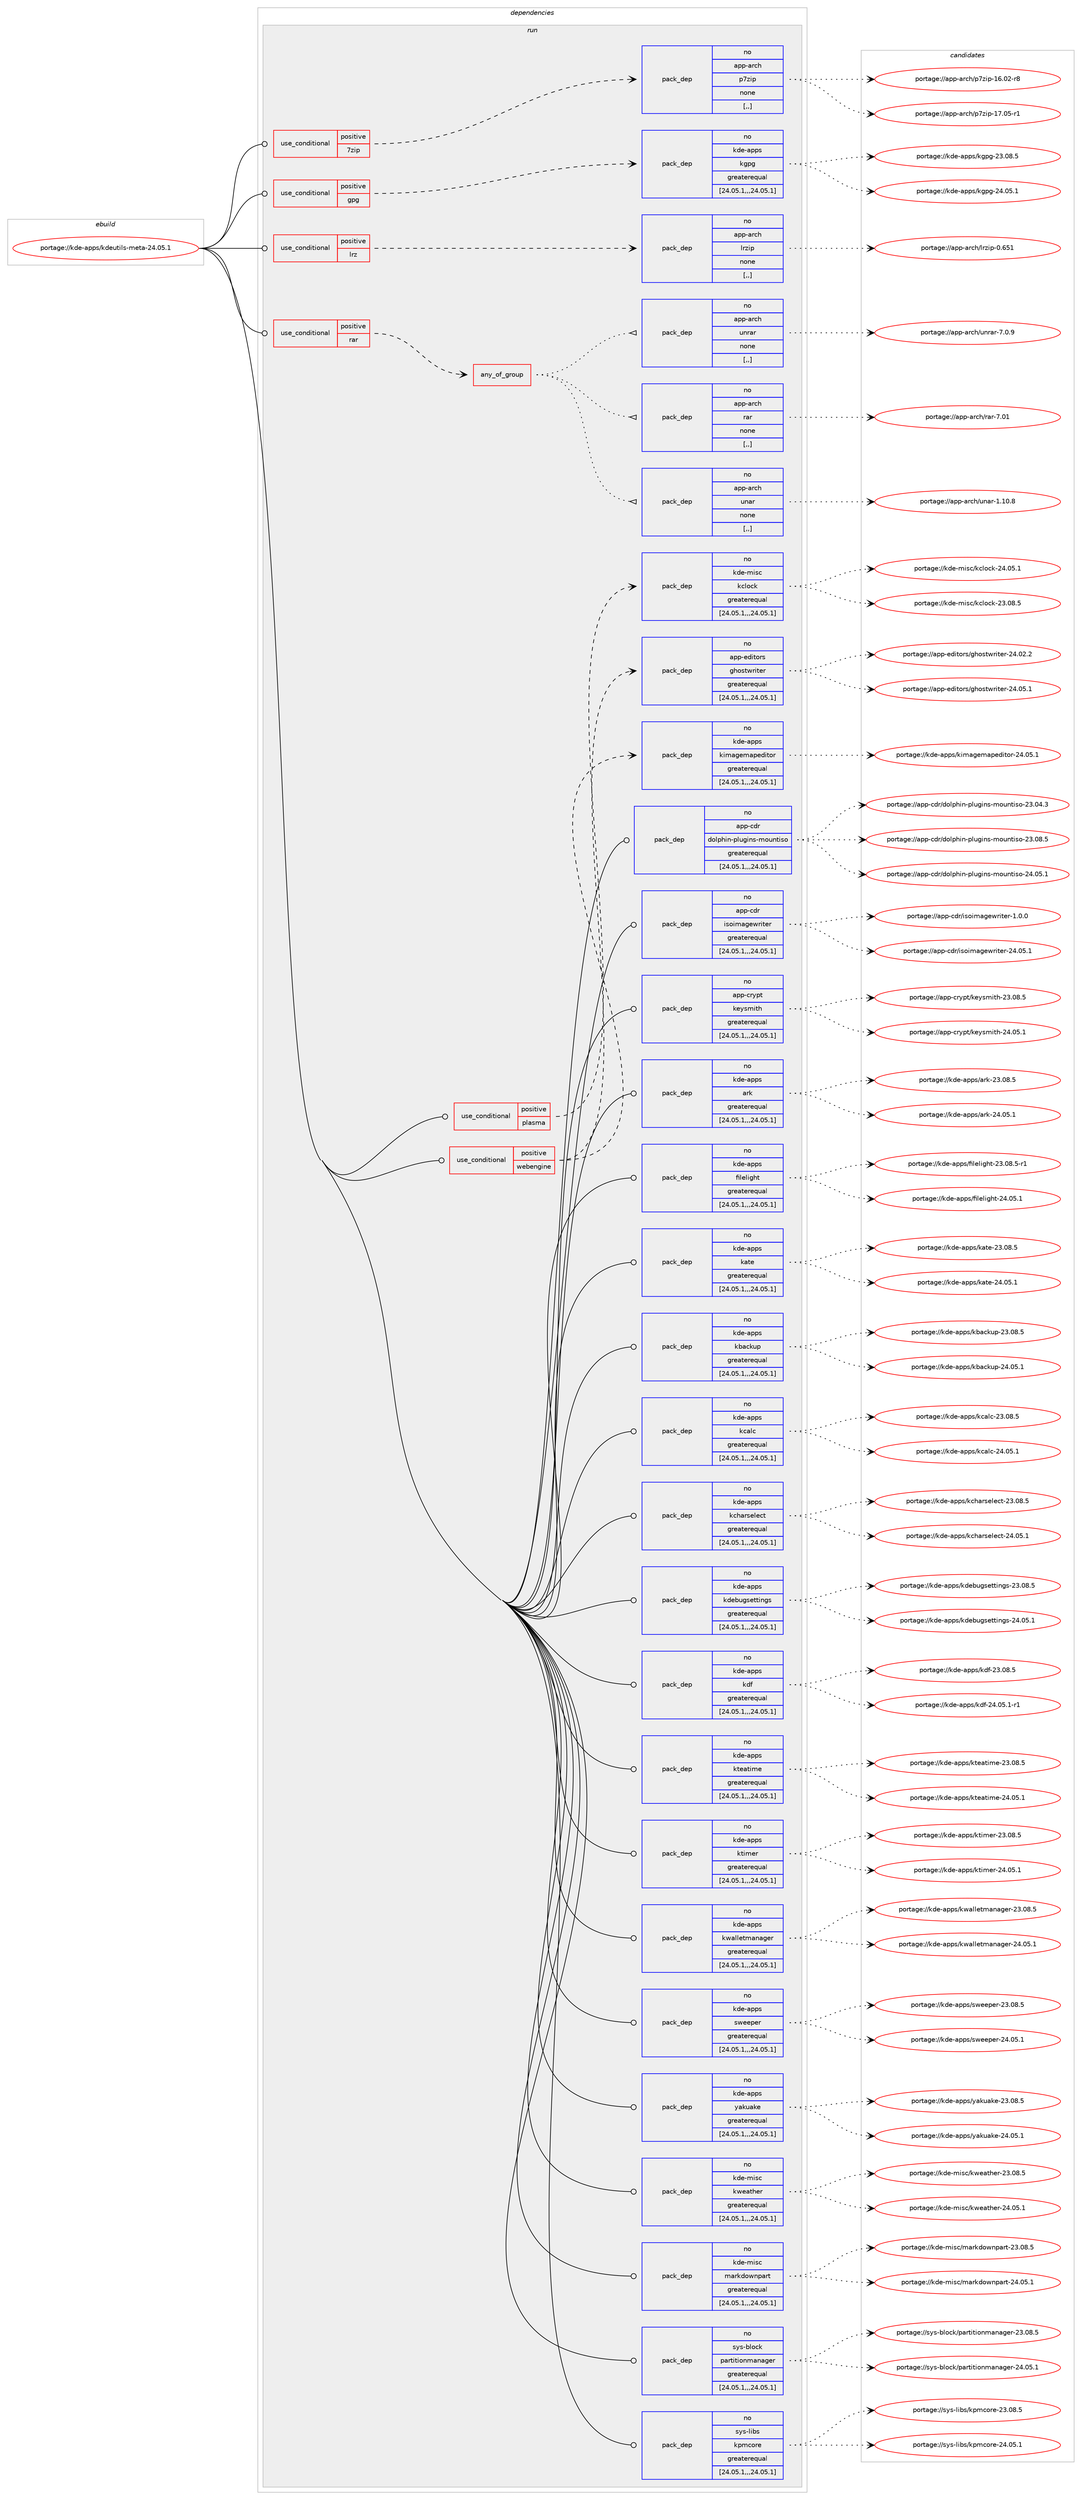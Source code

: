 digraph prolog {

# *************
# Graph options
# *************

newrank=true;
concentrate=true;
compound=true;
graph [rankdir=LR,fontname=Helvetica,fontsize=10,ranksep=1.5];#, ranksep=2.5, nodesep=0.2];
edge  [arrowhead=vee];
node  [fontname=Helvetica,fontsize=10];

# **********
# The ebuild
# **********

subgraph cluster_leftcol {
color=gray;
label=<<i>ebuild</i>>;
id [label="portage://kde-apps/kdeutils-meta-24.05.1", color=red, width=4, href="../kde-apps/kdeutils-meta-24.05.1.svg"];
}

# ****************
# The dependencies
# ****************

subgraph cluster_midcol {
color=gray;
label=<<i>dependencies</i>>;
subgraph cluster_compile {
fillcolor="#eeeeee";
style=filled;
label=<<i>compile</i>>;
}
subgraph cluster_compileandrun {
fillcolor="#eeeeee";
style=filled;
label=<<i>compile and run</i>>;
}
subgraph cluster_run {
fillcolor="#eeeeee";
style=filled;
label=<<i>run</i>>;
subgraph cond65675 {
dependency247523 [label=<<TABLE BORDER="0" CELLBORDER="1" CELLSPACING="0" CELLPADDING="4"><TR><TD ROWSPAN="3" CELLPADDING="10">use_conditional</TD></TR><TR><TD>positive</TD></TR><TR><TD>7zip</TD></TR></TABLE>>, shape=none, color=red];
subgraph pack180098 {
dependency247524 [label=<<TABLE BORDER="0" CELLBORDER="1" CELLSPACING="0" CELLPADDING="4" WIDTH="220"><TR><TD ROWSPAN="6" CELLPADDING="30">pack_dep</TD></TR><TR><TD WIDTH="110">no</TD></TR><TR><TD>app-arch</TD></TR><TR><TD>p7zip</TD></TR><TR><TD>none</TD></TR><TR><TD>[,,]</TD></TR></TABLE>>, shape=none, color=blue];
}
dependency247523:e -> dependency247524:w [weight=20,style="dashed",arrowhead="vee"];
}
id:e -> dependency247523:w [weight=20,style="solid",arrowhead="odot"];
subgraph cond65676 {
dependency247525 [label=<<TABLE BORDER="0" CELLBORDER="1" CELLSPACING="0" CELLPADDING="4"><TR><TD ROWSPAN="3" CELLPADDING="10">use_conditional</TD></TR><TR><TD>positive</TD></TR><TR><TD>gpg</TD></TR></TABLE>>, shape=none, color=red];
subgraph pack180099 {
dependency247526 [label=<<TABLE BORDER="0" CELLBORDER="1" CELLSPACING="0" CELLPADDING="4" WIDTH="220"><TR><TD ROWSPAN="6" CELLPADDING="30">pack_dep</TD></TR><TR><TD WIDTH="110">no</TD></TR><TR><TD>kde-apps</TD></TR><TR><TD>kgpg</TD></TR><TR><TD>greaterequal</TD></TR><TR><TD>[24.05.1,,,24.05.1]</TD></TR></TABLE>>, shape=none, color=blue];
}
dependency247525:e -> dependency247526:w [weight=20,style="dashed",arrowhead="vee"];
}
id:e -> dependency247525:w [weight=20,style="solid",arrowhead="odot"];
subgraph cond65677 {
dependency247527 [label=<<TABLE BORDER="0" CELLBORDER="1" CELLSPACING="0" CELLPADDING="4"><TR><TD ROWSPAN="3" CELLPADDING="10">use_conditional</TD></TR><TR><TD>positive</TD></TR><TR><TD>lrz</TD></TR></TABLE>>, shape=none, color=red];
subgraph pack180100 {
dependency247528 [label=<<TABLE BORDER="0" CELLBORDER="1" CELLSPACING="0" CELLPADDING="4" WIDTH="220"><TR><TD ROWSPAN="6" CELLPADDING="30">pack_dep</TD></TR><TR><TD WIDTH="110">no</TD></TR><TR><TD>app-arch</TD></TR><TR><TD>lrzip</TD></TR><TR><TD>none</TD></TR><TR><TD>[,,]</TD></TR></TABLE>>, shape=none, color=blue];
}
dependency247527:e -> dependency247528:w [weight=20,style="dashed",arrowhead="vee"];
}
id:e -> dependency247527:w [weight=20,style="solid",arrowhead="odot"];
subgraph cond65678 {
dependency247529 [label=<<TABLE BORDER="0" CELLBORDER="1" CELLSPACING="0" CELLPADDING="4"><TR><TD ROWSPAN="3" CELLPADDING="10">use_conditional</TD></TR><TR><TD>positive</TD></TR><TR><TD>plasma</TD></TR></TABLE>>, shape=none, color=red];
subgraph pack180101 {
dependency247530 [label=<<TABLE BORDER="0" CELLBORDER="1" CELLSPACING="0" CELLPADDING="4" WIDTH="220"><TR><TD ROWSPAN="6" CELLPADDING="30">pack_dep</TD></TR><TR><TD WIDTH="110">no</TD></TR><TR><TD>kde-misc</TD></TR><TR><TD>kclock</TD></TR><TR><TD>greaterequal</TD></TR><TR><TD>[24.05.1,,,24.05.1]</TD></TR></TABLE>>, shape=none, color=blue];
}
dependency247529:e -> dependency247530:w [weight=20,style="dashed",arrowhead="vee"];
}
id:e -> dependency247529:w [weight=20,style="solid",arrowhead="odot"];
subgraph cond65679 {
dependency247531 [label=<<TABLE BORDER="0" CELLBORDER="1" CELLSPACING="0" CELLPADDING="4"><TR><TD ROWSPAN="3" CELLPADDING="10">use_conditional</TD></TR><TR><TD>positive</TD></TR><TR><TD>rar</TD></TR></TABLE>>, shape=none, color=red];
subgraph any1598 {
dependency247532 [label=<<TABLE BORDER="0" CELLBORDER="1" CELLSPACING="0" CELLPADDING="4"><TR><TD CELLPADDING="10">any_of_group</TD></TR></TABLE>>, shape=none, color=red];subgraph pack180102 {
dependency247533 [label=<<TABLE BORDER="0" CELLBORDER="1" CELLSPACING="0" CELLPADDING="4" WIDTH="220"><TR><TD ROWSPAN="6" CELLPADDING="30">pack_dep</TD></TR><TR><TD WIDTH="110">no</TD></TR><TR><TD>app-arch</TD></TR><TR><TD>rar</TD></TR><TR><TD>none</TD></TR><TR><TD>[,,]</TD></TR></TABLE>>, shape=none, color=blue];
}
dependency247532:e -> dependency247533:w [weight=20,style="dotted",arrowhead="oinv"];
subgraph pack180103 {
dependency247534 [label=<<TABLE BORDER="0" CELLBORDER="1" CELLSPACING="0" CELLPADDING="4" WIDTH="220"><TR><TD ROWSPAN="6" CELLPADDING="30">pack_dep</TD></TR><TR><TD WIDTH="110">no</TD></TR><TR><TD>app-arch</TD></TR><TR><TD>unrar</TD></TR><TR><TD>none</TD></TR><TR><TD>[,,]</TD></TR></TABLE>>, shape=none, color=blue];
}
dependency247532:e -> dependency247534:w [weight=20,style="dotted",arrowhead="oinv"];
subgraph pack180104 {
dependency247535 [label=<<TABLE BORDER="0" CELLBORDER="1" CELLSPACING="0" CELLPADDING="4" WIDTH="220"><TR><TD ROWSPAN="6" CELLPADDING="30">pack_dep</TD></TR><TR><TD WIDTH="110">no</TD></TR><TR><TD>app-arch</TD></TR><TR><TD>unar</TD></TR><TR><TD>none</TD></TR><TR><TD>[,,]</TD></TR></TABLE>>, shape=none, color=blue];
}
dependency247532:e -> dependency247535:w [weight=20,style="dotted",arrowhead="oinv"];
}
dependency247531:e -> dependency247532:w [weight=20,style="dashed",arrowhead="vee"];
}
id:e -> dependency247531:w [weight=20,style="solid",arrowhead="odot"];
subgraph cond65680 {
dependency247536 [label=<<TABLE BORDER="0" CELLBORDER="1" CELLSPACING="0" CELLPADDING="4"><TR><TD ROWSPAN="3" CELLPADDING="10">use_conditional</TD></TR><TR><TD>positive</TD></TR><TR><TD>webengine</TD></TR></TABLE>>, shape=none, color=red];
subgraph pack180105 {
dependency247537 [label=<<TABLE BORDER="0" CELLBORDER="1" CELLSPACING="0" CELLPADDING="4" WIDTH="220"><TR><TD ROWSPAN="6" CELLPADDING="30">pack_dep</TD></TR><TR><TD WIDTH="110">no</TD></TR><TR><TD>app-editors</TD></TR><TR><TD>ghostwriter</TD></TR><TR><TD>greaterequal</TD></TR><TR><TD>[24.05.1,,,24.05.1]</TD></TR></TABLE>>, shape=none, color=blue];
}
dependency247536:e -> dependency247537:w [weight=20,style="dashed",arrowhead="vee"];
subgraph pack180106 {
dependency247538 [label=<<TABLE BORDER="0" CELLBORDER="1" CELLSPACING="0" CELLPADDING="4" WIDTH="220"><TR><TD ROWSPAN="6" CELLPADDING="30">pack_dep</TD></TR><TR><TD WIDTH="110">no</TD></TR><TR><TD>kde-apps</TD></TR><TR><TD>kimagemapeditor</TD></TR><TR><TD>greaterequal</TD></TR><TR><TD>[24.05.1,,,24.05.1]</TD></TR></TABLE>>, shape=none, color=blue];
}
dependency247536:e -> dependency247538:w [weight=20,style="dashed",arrowhead="vee"];
}
id:e -> dependency247536:w [weight=20,style="solid",arrowhead="odot"];
subgraph pack180107 {
dependency247539 [label=<<TABLE BORDER="0" CELLBORDER="1" CELLSPACING="0" CELLPADDING="4" WIDTH="220"><TR><TD ROWSPAN="6" CELLPADDING="30">pack_dep</TD></TR><TR><TD WIDTH="110">no</TD></TR><TR><TD>app-cdr</TD></TR><TR><TD>dolphin-plugins-mountiso</TD></TR><TR><TD>greaterequal</TD></TR><TR><TD>[24.05.1,,,24.05.1]</TD></TR></TABLE>>, shape=none, color=blue];
}
id:e -> dependency247539:w [weight=20,style="solid",arrowhead="odot"];
subgraph pack180108 {
dependency247540 [label=<<TABLE BORDER="0" CELLBORDER="1" CELLSPACING="0" CELLPADDING="4" WIDTH="220"><TR><TD ROWSPAN="6" CELLPADDING="30">pack_dep</TD></TR><TR><TD WIDTH="110">no</TD></TR><TR><TD>app-cdr</TD></TR><TR><TD>isoimagewriter</TD></TR><TR><TD>greaterequal</TD></TR><TR><TD>[24.05.1,,,24.05.1]</TD></TR></TABLE>>, shape=none, color=blue];
}
id:e -> dependency247540:w [weight=20,style="solid",arrowhead="odot"];
subgraph pack180109 {
dependency247541 [label=<<TABLE BORDER="0" CELLBORDER="1" CELLSPACING="0" CELLPADDING="4" WIDTH="220"><TR><TD ROWSPAN="6" CELLPADDING="30">pack_dep</TD></TR><TR><TD WIDTH="110">no</TD></TR><TR><TD>app-crypt</TD></TR><TR><TD>keysmith</TD></TR><TR><TD>greaterequal</TD></TR><TR><TD>[24.05.1,,,24.05.1]</TD></TR></TABLE>>, shape=none, color=blue];
}
id:e -> dependency247541:w [weight=20,style="solid",arrowhead="odot"];
subgraph pack180110 {
dependency247542 [label=<<TABLE BORDER="0" CELLBORDER="1" CELLSPACING="0" CELLPADDING="4" WIDTH="220"><TR><TD ROWSPAN="6" CELLPADDING="30">pack_dep</TD></TR><TR><TD WIDTH="110">no</TD></TR><TR><TD>kde-apps</TD></TR><TR><TD>ark</TD></TR><TR><TD>greaterequal</TD></TR><TR><TD>[24.05.1,,,24.05.1]</TD></TR></TABLE>>, shape=none, color=blue];
}
id:e -> dependency247542:w [weight=20,style="solid",arrowhead="odot"];
subgraph pack180111 {
dependency247543 [label=<<TABLE BORDER="0" CELLBORDER="1" CELLSPACING="0" CELLPADDING="4" WIDTH="220"><TR><TD ROWSPAN="6" CELLPADDING="30">pack_dep</TD></TR><TR><TD WIDTH="110">no</TD></TR><TR><TD>kde-apps</TD></TR><TR><TD>filelight</TD></TR><TR><TD>greaterequal</TD></TR><TR><TD>[24.05.1,,,24.05.1]</TD></TR></TABLE>>, shape=none, color=blue];
}
id:e -> dependency247543:w [weight=20,style="solid",arrowhead="odot"];
subgraph pack180112 {
dependency247544 [label=<<TABLE BORDER="0" CELLBORDER="1" CELLSPACING="0" CELLPADDING="4" WIDTH="220"><TR><TD ROWSPAN="6" CELLPADDING="30">pack_dep</TD></TR><TR><TD WIDTH="110">no</TD></TR><TR><TD>kde-apps</TD></TR><TR><TD>kate</TD></TR><TR><TD>greaterequal</TD></TR><TR><TD>[24.05.1,,,24.05.1]</TD></TR></TABLE>>, shape=none, color=blue];
}
id:e -> dependency247544:w [weight=20,style="solid",arrowhead="odot"];
subgraph pack180113 {
dependency247545 [label=<<TABLE BORDER="0" CELLBORDER="1" CELLSPACING="0" CELLPADDING="4" WIDTH="220"><TR><TD ROWSPAN="6" CELLPADDING="30">pack_dep</TD></TR><TR><TD WIDTH="110">no</TD></TR><TR><TD>kde-apps</TD></TR><TR><TD>kbackup</TD></TR><TR><TD>greaterequal</TD></TR><TR><TD>[24.05.1,,,24.05.1]</TD></TR></TABLE>>, shape=none, color=blue];
}
id:e -> dependency247545:w [weight=20,style="solid",arrowhead="odot"];
subgraph pack180114 {
dependency247546 [label=<<TABLE BORDER="0" CELLBORDER="1" CELLSPACING="0" CELLPADDING="4" WIDTH="220"><TR><TD ROWSPAN="6" CELLPADDING="30">pack_dep</TD></TR><TR><TD WIDTH="110">no</TD></TR><TR><TD>kde-apps</TD></TR><TR><TD>kcalc</TD></TR><TR><TD>greaterequal</TD></TR><TR><TD>[24.05.1,,,24.05.1]</TD></TR></TABLE>>, shape=none, color=blue];
}
id:e -> dependency247546:w [weight=20,style="solid",arrowhead="odot"];
subgraph pack180115 {
dependency247547 [label=<<TABLE BORDER="0" CELLBORDER="1" CELLSPACING="0" CELLPADDING="4" WIDTH="220"><TR><TD ROWSPAN="6" CELLPADDING="30">pack_dep</TD></TR><TR><TD WIDTH="110">no</TD></TR><TR><TD>kde-apps</TD></TR><TR><TD>kcharselect</TD></TR><TR><TD>greaterequal</TD></TR><TR><TD>[24.05.1,,,24.05.1]</TD></TR></TABLE>>, shape=none, color=blue];
}
id:e -> dependency247547:w [weight=20,style="solid",arrowhead="odot"];
subgraph pack180116 {
dependency247548 [label=<<TABLE BORDER="0" CELLBORDER="1" CELLSPACING="0" CELLPADDING="4" WIDTH="220"><TR><TD ROWSPAN="6" CELLPADDING="30">pack_dep</TD></TR><TR><TD WIDTH="110">no</TD></TR><TR><TD>kde-apps</TD></TR><TR><TD>kdebugsettings</TD></TR><TR><TD>greaterequal</TD></TR><TR><TD>[24.05.1,,,24.05.1]</TD></TR></TABLE>>, shape=none, color=blue];
}
id:e -> dependency247548:w [weight=20,style="solid",arrowhead="odot"];
subgraph pack180117 {
dependency247549 [label=<<TABLE BORDER="0" CELLBORDER="1" CELLSPACING="0" CELLPADDING="4" WIDTH="220"><TR><TD ROWSPAN="6" CELLPADDING="30">pack_dep</TD></TR><TR><TD WIDTH="110">no</TD></TR><TR><TD>kde-apps</TD></TR><TR><TD>kdf</TD></TR><TR><TD>greaterequal</TD></TR><TR><TD>[24.05.1,,,24.05.1]</TD></TR></TABLE>>, shape=none, color=blue];
}
id:e -> dependency247549:w [weight=20,style="solid",arrowhead="odot"];
subgraph pack180118 {
dependency247550 [label=<<TABLE BORDER="0" CELLBORDER="1" CELLSPACING="0" CELLPADDING="4" WIDTH="220"><TR><TD ROWSPAN="6" CELLPADDING="30">pack_dep</TD></TR><TR><TD WIDTH="110">no</TD></TR><TR><TD>kde-apps</TD></TR><TR><TD>kteatime</TD></TR><TR><TD>greaterequal</TD></TR><TR><TD>[24.05.1,,,24.05.1]</TD></TR></TABLE>>, shape=none, color=blue];
}
id:e -> dependency247550:w [weight=20,style="solid",arrowhead="odot"];
subgraph pack180119 {
dependency247551 [label=<<TABLE BORDER="0" CELLBORDER="1" CELLSPACING="0" CELLPADDING="4" WIDTH="220"><TR><TD ROWSPAN="6" CELLPADDING="30">pack_dep</TD></TR><TR><TD WIDTH="110">no</TD></TR><TR><TD>kde-apps</TD></TR><TR><TD>ktimer</TD></TR><TR><TD>greaterequal</TD></TR><TR><TD>[24.05.1,,,24.05.1]</TD></TR></TABLE>>, shape=none, color=blue];
}
id:e -> dependency247551:w [weight=20,style="solid",arrowhead="odot"];
subgraph pack180120 {
dependency247552 [label=<<TABLE BORDER="0" CELLBORDER="1" CELLSPACING="0" CELLPADDING="4" WIDTH="220"><TR><TD ROWSPAN="6" CELLPADDING="30">pack_dep</TD></TR><TR><TD WIDTH="110">no</TD></TR><TR><TD>kde-apps</TD></TR><TR><TD>kwalletmanager</TD></TR><TR><TD>greaterequal</TD></TR><TR><TD>[24.05.1,,,24.05.1]</TD></TR></TABLE>>, shape=none, color=blue];
}
id:e -> dependency247552:w [weight=20,style="solid",arrowhead="odot"];
subgraph pack180121 {
dependency247553 [label=<<TABLE BORDER="0" CELLBORDER="1" CELLSPACING="0" CELLPADDING="4" WIDTH="220"><TR><TD ROWSPAN="6" CELLPADDING="30">pack_dep</TD></TR><TR><TD WIDTH="110">no</TD></TR><TR><TD>kde-apps</TD></TR><TR><TD>sweeper</TD></TR><TR><TD>greaterequal</TD></TR><TR><TD>[24.05.1,,,24.05.1]</TD></TR></TABLE>>, shape=none, color=blue];
}
id:e -> dependency247553:w [weight=20,style="solid",arrowhead="odot"];
subgraph pack180122 {
dependency247554 [label=<<TABLE BORDER="0" CELLBORDER="1" CELLSPACING="0" CELLPADDING="4" WIDTH="220"><TR><TD ROWSPAN="6" CELLPADDING="30">pack_dep</TD></TR><TR><TD WIDTH="110">no</TD></TR><TR><TD>kde-apps</TD></TR><TR><TD>yakuake</TD></TR><TR><TD>greaterequal</TD></TR><TR><TD>[24.05.1,,,24.05.1]</TD></TR></TABLE>>, shape=none, color=blue];
}
id:e -> dependency247554:w [weight=20,style="solid",arrowhead="odot"];
subgraph pack180123 {
dependency247555 [label=<<TABLE BORDER="0" CELLBORDER="1" CELLSPACING="0" CELLPADDING="4" WIDTH="220"><TR><TD ROWSPAN="6" CELLPADDING="30">pack_dep</TD></TR><TR><TD WIDTH="110">no</TD></TR><TR><TD>kde-misc</TD></TR><TR><TD>kweather</TD></TR><TR><TD>greaterequal</TD></TR><TR><TD>[24.05.1,,,24.05.1]</TD></TR></TABLE>>, shape=none, color=blue];
}
id:e -> dependency247555:w [weight=20,style="solid",arrowhead="odot"];
subgraph pack180124 {
dependency247556 [label=<<TABLE BORDER="0" CELLBORDER="1" CELLSPACING="0" CELLPADDING="4" WIDTH="220"><TR><TD ROWSPAN="6" CELLPADDING="30">pack_dep</TD></TR><TR><TD WIDTH="110">no</TD></TR><TR><TD>kde-misc</TD></TR><TR><TD>markdownpart</TD></TR><TR><TD>greaterequal</TD></TR><TR><TD>[24.05.1,,,24.05.1]</TD></TR></TABLE>>, shape=none, color=blue];
}
id:e -> dependency247556:w [weight=20,style="solid",arrowhead="odot"];
subgraph pack180125 {
dependency247557 [label=<<TABLE BORDER="0" CELLBORDER="1" CELLSPACING="0" CELLPADDING="4" WIDTH="220"><TR><TD ROWSPAN="6" CELLPADDING="30">pack_dep</TD></TR><TR><TD WIDTH="110">no</TD></TR><TR><TD>sys-block</TD></TR><TR><TD>partitionmanager</TD></TR><TR><TD>greaterequal</TD></TR><TR><TD>[24.05.1,,,24.05.1]</TD></TR></TABLE>>, shape=none, color=blue];
}
id:e -> dependency247557:w [weight=20,style="solid",arrowhead="odot"];
subgraph pack180126 {
dependency247558 [label=<<TABLE BORDER="0" CELLBORDER="1" CELLSPACING="0" CELLPADDING="4" WIDTH="220"><TR><TD ROWSPAN="6" CELLPADDING="30">pack_dep</TD></TR><TR><TD WIDTH="110">no</TD></TR><TR><TD>sys-libs</TD></TR><TR><TD>kpmcore</TD></TR><TR><TD>greaterequal</TD></TR><TR><TD>[24.05.1,,,24.05.1]</TD></TR></TABLE>>, shape=none, color=blue];
}
id:e -> dependency247558:w [weight=20,style="solid",arrowhead="odot"];
}
}

# **************
# The candidates
# **************

subgraph cluster_choices {
rank=same;
color=gray;
label=<<i>candidates</i>>;

subgraph choice180098 {
color=black;
nodesep=1;
choice9711211245971149910447112551221051124549544648504511456 [label="portage://app-arch/p7zip-16.02-r8", color=red, width=4,href="../app-arch/p7zip-16.02-r8.svg"];
choice9711211245971149910447112551221051124549554648534511449 [label="portage://app-arch/p7zip-17.05-r1", color=red, width=4,href="../app-arch/p7zip-17.05-r1.svg"];
dependency247524:e -> choice9711211245971149910447112551221051124549544648504511456:w [style=dotted,weight="100"];
dependency247524:e -> choice9711211245971149910447112551221051124549554648534511449:w [style=dotted,weight="100"];
}
subgraph choice180099 {
color=black;
nodesep=1;
choice1071001014597112112115471071031121034550514648564653 [label="portage://kde-apps/kgpg-23.08.5", color=red, width=4,href="../kde-apps/kgpg-23.08.5.svg"];
choice1071001014597112112115471071031121034550524648534649 [label="portage://kde-apps/kgpg-24.05.1", color=red, width=4,href="../kde-apps/kgpg-24.05.1.svg"];
dependency247526:e -> choice1071001014597112112115471071031121034550514648564653:w [style=dotted,weight="100"];
dependency247526:e -> choice1071001014597112112115471071031121034550524648534649:w [style=dotted,weight="100"];
}
subgraph choice180100 {
color=black;
nodesep=1;
choice9711211245971149910447108114122105112454846545349 [label="portage://app-arch/lrzip-0.651", color=red, width=4,href="../app-arch/lrzip-0.651.svg"];
dependency247528:e -> choice9711211245971149910447108114122105112454846545349:w [style=dotted,weight="100"];
}
subgraph choice180101 {
color=black;
nodesep=1;
choice10710010145109105115994710799108111991074550514648564653 [label="portage://kde-misc/kclock-23.08.5", color=red, width=4,href="../kde-misc/kclock-23.08.5.svg"];
choice10710010145109105115994710799108111991074550524648534649 [label="portage://kde-misc/kclock-24.05.1", color=red, width=4,href="../kde-misc/kclock-24.05.1.svg"];
dependency247530:e -> choice10710010145109105115994710799108111991074550514648564653:w [style=dotted,weight="100"];
dependency247530:e -> choice10710010145109105115994710799108111991074550524648534649:w [style=dotted,weight="100"];
}
subgraph choice180102 {
color=black;
nodesep=1;
choice9711211245971149910447114971144555464849 [label="portage://app-arch/rar-7.01", color=red, width=4,href="../app-arch/rar-7.01.svg"];
dependency247533:e -> choice9711211245971149910447114971144555464849:w [style=dotted,weight="100"];
}
subgraph choice180103 {
color=black;
nodesep=1;
choice971121124597114991044711711011497114455546484657 [label="portage://app-arch/unrar-7.0.9", color=red, width=4,href="../app-arch/unrar-7.0.9.svg"];
dependency247534:e -> choice971121124597114991044711711011497114455546484657:w [style=dotted,weight="100"];
}
subgraph choice180104 {
color=black;
nodesep=1;
choice97112112459711499104471171109711445494649484656 [label="portage://app-arch/unar-1.10.8", color=red, width=4,href="../app-arch/unar-1.10.8.svg"];
dependency247535:e -> choice97112112459711499104471171109711445494649484656:w [style=dotted,weight="100"];
}
subgraph choice180105 {
color=black;
nodesep=1;
choice9711211245101100105116111114115471031041111151161191141051161011144550524648504650 [label="portage://app-editors/ghostwriter-24.02.2", color=red, width=4,href="../app-editors/ghostwriter-24.02.2.svg"];
choice9711211245101100105116111114115471031041111151161191141051161011144550524648534649 [label="portage://app-editors/ghostwriter-24.05.1", color=red, width=4,href="../app-editors/ghostwriter-24.05.1.svg"];
dependency247537:e -> choice9711211245101100105116111114115471031041111151161191141051161011144550524648504650:w [style=dotted,weight="100"];
dependency247537:e -> choice9711211245101100105116111114115471031041111151161191141051161011144550524648534649:w [style=dotted,weight="100"];
}
subgraph choice180106 {
color=black;
nodesep=1;
choice10710010145971121121154710710510997103101109971121011001051161111144550524648534649 [label="portage://kde-apps/kimagemapeditor-24.05.1", color=red, width=4,href="../kde-apps/kimagemapeditor-24.05.1.svg"];
dependency247538:e -> choice10710010145971121121154710710510997103101109971121011001051161111144550524648534649:w [style=dotted,weight="100"];
}
subgraph choice180107 {
color=black;
nodesep=1;
choice9711211245991001144710011110811210410511045112108117103105110115451091111171101161051151114550514648524651 [label="portage://app-cdr/dolphin-plugins-mountiso-23.04.3", color=red, width=4,href="../app-cdr/dolphin-plugins-mountiso-23.04.3.svg"];
choice9711211245991001144710011110811210410511045112108117103105110115451091111171101161051151114550514648564653 [label="portage://app-cdr/dolphin-plugins-mountiso-23.08.5", color=red, width=4,href="../app-cdr/dolphin-plugins-mountiso-23.08.5.svg"];
choice9711211245991001144710011110811210410511045112108117103105110115451091111171101161051151114550524648534649 [label="portage://app-cdr/dolphin-plugins-mountiso-24.05.1", color=red, width=4,href="../app-cdr/dolphin-plugins-mountiso-24.05.1.svg"];
dependency247539:e -> choice9711211245991001144710011110811210410511045112108117103105110115451091111171101161051151114550514648524651:w [style=dotted,weight="100"];
dependency247539:e -> choice9711211245991001144710011110811210410511045112108117103105110115451091111171101161051151114550514648564653:w [style=dotted,weight="100"];
dependency247539:e -> choice9711211245991001144710011110811210410511045112108117103105110115451091111171101161051151114550524648534649:w [style=dotted,weight="100"];
}
subgraph choice180108 {
color=black;
nodesep=1;
choice9711211245991001144710511511110510997103101119114105116101114454946484648 [label="portage://app-cdr/isoimagewriter-1.0.0", color=red, width=4,href="../app-cdr/isoimagewriter-1.0.0.svg"];
choice97112112459910011447105115111105109971031011191141051161011144550524648534649 [label="portage://app-cdr/isoimagewriter-24.05.1", color=red, width=4,href="../app-cdr/isoimagewriter-24.05.1.svg"];
dependency247540:e -> choice9711211245991001144710511511110510997103101119114105116101114454946484648:w [style=dotted,weight="100"];
dependency247540:e -> choice97112112459910011447105115111105109971031011191141051161011144550524648534649:w [style=dotted,weight="100"];
}
subgraph choice180109 {
color=black;
nodesep=1;
choice971121124599114121112116471071011211151091051161044550514648564653 [label="portage://app-crypt/keysmith-23.08.5", color=red, width=4,href="../app-crypt/keysmith-23.08.5.svg"];
choice971121124599114121112116471071011211151091051161044550524648534649 [label="portage://app-crypt/keysmith-24.05.1", color=red, width=4,href="../app-crypt/keysmith-24.05.1.svg"];
dependency247541:e -> choice971121124599114121112116471071011211151091051161044550514648564653:w [style=dotted,weight="100"];
dependency247541:e -> choice971121124599114121112116471071011211151091051161044550524648534649:w [style=dotted,weight="100"];
}
subgraph choice180110 {
color=black;
nodesep=1;
choice107100101459711211211547971141074550514648564653 [label="portage://kde-apps/ark-23.08.5", color=red, width=4,href="../kde-apps/ark-23.08.5.svg"];
choice107100101459711211211547971141074550524648534649 [label="portage://kde-apps/ark-24.05.1", color=red, width=4,href="../kde-apps/ark-24.05.1.svg"];
dependency247542:e -> choice107100101459711211211547971141074550514648564653:w [style=dotted,weight="100"];
dependency247542:e -> choice107100101459711211211547971141074550524648534649:w [style=dotted,weight="100"];
}
subgraph choice180111 {
color=black;
nodesep=1;
choice10710010145971121121154710210510810110810510310411645505146485646534511449 [label="portage://kde-apps/filelight-23.08.5-r1", color=red, width=4,href="../kde-apps/filelight-23.08.5-r1.svg"];
choice1071001014597112112115471021051081011081051031041164550524648534649 [label="portage://kde-apps/filelight-24.05.1", color=red, width=4,href="../kde-apps/filelight-24.05.1.svg"];
dependency247543:e -> choice10710010145971121121154710210510810110810510310411645505146485646534511449:w [style=dotted,weight="100"];
dependency247543:e -> choice1071001014597112112115471021051081011081051031041164550524648534649:w [style=dotted,weight="100"];
}
subgraph choice180112 {
color=black;
nodesep=1;
choice107100101459711211211547107971161014550514648564653 [label="portage://kde-apps/kate-23.08.5", color=red, width=4,href="../kde-apps/kate-23.08.5.svg"];
choice107100101459711211211547107971161014550524648534649 [label="portage://kde-apps/kate-24.05.1", color=red, width=4,href="../kde-apps/kate-24.05.1.svg"];
dependency247544:e -> choice107100101459711211211547107971161014550514648564653:w [style=dotted,weight="100"];
dependency247544:e -> choice107100101459711211211547107971161014550524648534649:w [style=dotted,weight="100"];
}
subgraph choice180113 {
color=black;
nodesep=1;
choice1071001014597112112115471079897991071171124550514648564653 [label="portage://kde-apps/kbackup-23.08.5", color=red, width=4,href="../kde-apps/kbackup-23.08.5.svg"];
choice1071001014597112112115471079897991071171124550524648534649 [label="portage://kde-apps/kbackup-24.05.1", color=red, width=4,href="../kde-apps/kbackup-24.05.1.svg"];
dependency247545:e -> choice1071001014597112112115471079897991071171124550514648564653:w [style=dotted,weight="100"];
dependency247545:e -> choice1071001014597112112115471079897991071171124550524648534649:w [style=dotted,weight="100"];
}
subgraph choice180114 {
color=black;
nodesep=1;
choice1071001014597112112115471079997108994550514648564653 [label="portage://kde-apps/kcalc-23.08.5", color=red, width=4,href="../kde-apps/kcalc-23.08.5.svg"];
choice1071001014597112112115471079997108994550524648534649 [label="portage://kde-apps/kcalc-24.05.1", color=red, width=4,href="../kde-apps/kcalc-24.05.1.svg"];
dependency247546:e -> choice1071001014597112112115471079997108994550514648564653:w [style=dotted,weight="100"];
dependency247546:e -> choice1071001014597112112115471079997108994550524648534649:w [style=dotted,weight="100"];
}
subgraph choice180115 {
color=black;
nodesep=1;
choice1071001014597112112115471079910497114115101108101991164550514648564653 [label="portage://kde-apps/kcharselect-23.08.5", color=red, width=4,href="../kde-apps/kcharselect-23.08.5.svg"];
choice1071001014597112112115471079910497114115101108101991164550524648534649 [label="portage://kde-apps/kcharselect-24.05.1", color=red, width=4,href="../kde-apps/kcharselect-24.05.1.svg"];
dependency247547:e -> choice1071001014597112112115471079910497114115101108101991164550514648564653:w [style=dotted,weight="100"];
dependency247547:e -> choice1071001014597112112115471079910497114115101108101991164550524648534649:w [style=dotted,weight="100"];
}
subgraph choice180116 {
color=black;
nodesep=1;
choice107100101459711211211547107100101981171031151011161161051101031154550514648564653 [label="portage://kde-apps/kdebugsettings-23.08.5", color=red, width=4,href="../kde-apps/kdebugsettings-23.08.5.svg"];
choice107100101459711211211547107100101981171031151011161161051101031154550524648534649 [label="portage://kde-apps/kdebugsettings-24.05.1", color=red, width=4,href="../kde-apps/kdebugsettings-24.05.1.svg"];
dependency247548:e -> choice107100101459711211211547107100101981171031151011161161051101031154550514648564653:w [style=dotted,weight="100"];
dependency247548:e -> choice107100101459711211211547107100101981171031151011161161051101031154550524648534649:w [style=dotted,weight="100"];
}
subgraph choice180117 {
color=black;
nodesep=1;
choice1071001014597112112115471071001024550514648564653 [label="portage://kde-apps/kdf-23.08.5", color=red, width=4,href="../kde-apps/kdf-23.08.5.svg"];
choice10710010145971121121154710710010245505246485346494511449 [label="portage://kde-apps/kdf-24.05.1-r1", color=red, width=4,href="../kde-apps/kdf-24.05.1-r1.svg"];
dependency247549:e -> choice1071001014597112112115471071001024550514648564653:w [style=dotted,weight="100"];
dependency247549:e -> choice10710010145971121121154710710010245505246485346494511449:w [style=dotted,weight="100"];
}
subgraph choice180118 {
color=black;
nodesep=1;
choice107100101459711211211547107116101971161051091014550514648564653 [label="portage://kde-apps/kteatime-23.08.5", color=red, width=4,href="../kde-apps/kteatime-23.08.5.svg"];
choice107100101459711211211547107116101971161051091014550524648534649 [label="portage://kde-apps/kteatime-24.05.1", color=red, width=4,href="../kde-apps/kteatime-24.05.1.svg"];
dependency247550:e -> choice107100101459711211211547107116101971161051091014550514648564653:w [style=dotted,weight="100"];
dependency247550:e -> choice107100101459711211211547107116101971161051091014550524648534649:w [style=dotted,weight="100"];
}
subgraph choice180119 {
color=black;
nodesep=1;
choice1071001014597112112115471071161051091011144550514648564653 [label="portage://kde-apps/ktimer-23.08.5", color=red, width=4,href="../kde-apps/ktimer-23.08.5.svg"];
choice1071001014597112112115471071161051091011144550524648534649 [label="portage://kde-apps/ktimer-24.05.1", color=red, width=4,href="../kde-apps/ktimer-24.05.1.svg"];
dependency247551:e -> choice1071001014597112112115471071161051091011144550514648564653:w [style=dotted,weight="100"];
dependency247551:e -> choice1071001014597112112115471071161051091011144550524648534649:w [style=dotted,weight="100"];
}
subgraph choice180120 {
color=black;
nodesep=1;
choice1071001014597112112115471071199710810810111610997110971031011144550514648564653 [label="portage://kde-apps/kwalletmanager-23.08.5", color=red, width=4,href="../kde-apps/kwalletmanager-23.08.5.svg"];
choice1071001014597112112115471071199710810810111610997110971031011144550524648534649 [label="portage://kde-apps/kwalletmanager-24.05.1", color=red, width=4,href="../kde-apps/kwalletmanager-24.05.1.svg"];
dependency247552:e -> choice1071001014597112112115471071199710810810111610997110971031011144550514648564653:w [style=dotted,weight="100"];
dependency247552:e -> choice1071001014597112112115471071199710810810111610997110971031011144550524648534649:w [style=dotted,weight="100"];
}
subgraph choice180121 {
color=black;
nodesep=1;
choice1071001014597112112115471151191011011121011144550514648564653 [label="portage://kde-apps/sweeper-23.08.5", color=red, width=4,href="../kde-apps/sweeper-23.08.5.svg"];
choice1071001014597112112115471151191011011121011144550524648534649 [label="portage://kde-apps/sweeper-24.05.1", color=red, width=4,href="../kde-apps/sweeper-24.05.1.svg"];
dependency247553:e -> choice1071001014597112112115471151191011011121011144550514648564653:w [style=dotted,weight="100"];
dependency247553:e -> choice1071001014597112112115471151191011011121011144550524648534649:w [style=dotted,weight="100"];
}
subgraph choice180122 {
color=black;
nodesep=1;
choice10710010145971121121154712197107117971071014550514648564653 [label="portage://kde-apps/yakuake-23.08.5", color=red, width=4,href="../kde-apps/yakuake-23.08.5.svg"];
choice10710010145971121121154712197107117971071014550524648534649 [label="portage://kde-apps/yakuake-24.05.1", color=red, width=4,href="../kde-apps/yakuake-24.05.1.svg"];
dependency247554:e -> choice10710010145971121121154712197107117971071014550514648564653:w [style=dotted,weight="100"];
dependency247554:e -> choice10710010145971121121154712197107117971071014550524648534649:w [style=dotted,weight="100"];
}
subgraph choice180123 {
color=black;
nodesep=1;
choice107100101451091051159947107119101971161041011144550514648564653 [label="portage://kde-misc/kweather-23.08.5", color=red, width=4,href="../kde-misc/kweather-23.08.5.svg"];
choice107100101451091051159947107119101971161041011144550524648534649 [label="portage://kde-misc/kweather-24.05.1", color=red, width=4,href="../kde-misc/kweather-24.05.1.svg"];
dependency247555:e -> choice107100101451091051159947107119101971161041011144550514648564653:w [style=dotted,weight="100"];
dependency247555:e -> choice107100101451091051159947107119101971161041011144550524648534649:w [style=dotted,weight="100"];
}
subgraph choice180124 {
color=black;
nodesep=1;
choice10710010145109105115994710997114107100111119110112971141164550514648564653 [label="portage://kde-misc/markdownpart-23.08.5", color=red, width=4,href="../kde-misc/markdownpart-23.08.5.svg"];
choice10710010145109105115994710997114107100111119110112971141164550524648534649 [label="portage://kde-misc/markdownpart-24.05.1", color=red, width=4,href="../kde-misc/markdownpart-24.05.1.svg"];
dependency247556:e -> choice10710010145109105115994710997114107100111119110112971141164550514648564653:w [style=dotted,weight="100"];
dependency247556:e -> choice10710010145109105115994710997114107100111119110112971141164550524648534649:w [style=dotted,weight="100"];
}
subgraph choice180125 {
color=black;
nodesep=1;
choice115121115459810811199107471129711411610511610511111010997110971031011144550514648564653 [label="portage://sys-block/partitionmanager-23.08.5", color=red, width=4,href="../sys-block/partitionmanager-23.08.5.svg"];
choice115121115459810811199107471129711411610511610511111010997110971031011144550524648534649 [label="portage://sys-block/partitionmanager-24.05.1", color=red, width=4,href="../sys-block/partitionmanager-24.05.1.svg"];
dependency247557:e -> choice115121115459810811199107471129711411610511610511111010997110971031011144550514648564653:w [style=dotted,weight="100"];
dependency247557:e -> choice115121115459810811199107471129711411610511610511111010997110971031011144550524648534649:w [style=dotted,weight="100"];
}
subgraph choice180126 {
color=black;
nodesep=1;
choice115121115451081059811547107112109991111141014550514648564653 [label="portage://sys-libs/kpmcore-23.08.5", color=red, width=4,href="../sys-libs/kpmcore-23.08.5.svg"];
choice115121115451081059811547107112109991111141014550524648534649 [label="portage://sys-libs/kpmcore-24.05.1", color=red, width=4,href="../sys-libs/kpmcore-24.05.1.svg"];
dependency247558:e -> choice115121115451081059811547107112109991111141014550514648564653:w [style=dotted,weight="100"];
dependency247558:e -> choice115121115451081059811547107112109991111141014550524648534649:w [style=dotted,weight="100"];
}
}

}
